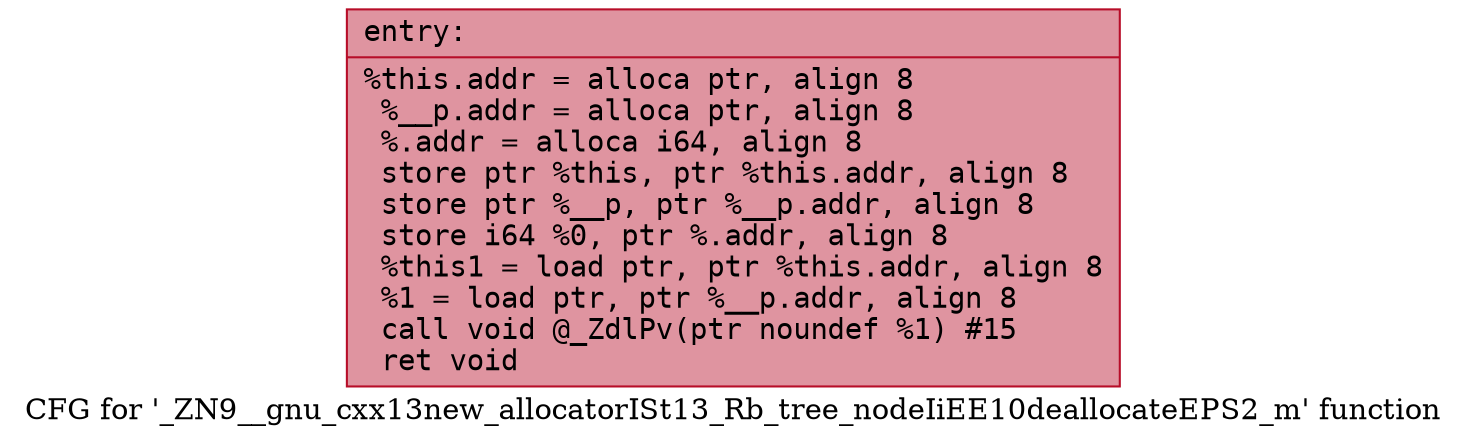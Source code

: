 digraph "CFG for '_ZN9__gnu_cxx13new_allocatorISt13_Rb_tree_nodeIiEE10deallocateEPS2_m' function" {
	label="CFG for '_ZN9__gnu_cxx13new_allocatorISt13_Rb_tree_nodeIiEE10deallocateEPS2_m' function";

	Node0x55aea91c02e0 [shape=record,color="#b70d28ff", style=filled, fillcolor="#b70d2870" fontname="Courier",label="{entry:\l|  %this.addr = alloca ptr, align 8\l  %__p.addr = alloca ptr, align 8\l  %.addr = alloca i64, align 8\l  store ptr %this, ptr %this.addr, align 8\l  store ptr %__p, ptr %__p.addr, align 8\l  store i64 %0, ptr %.addr, align 8\l  %this1 = load ptr, ptr %this.addr, align 8\l  %1 = load ptr, ptr %__p.addr, align 8\l  call void @_ZdlPv(ptr noundef %1) #15\l  ret void\l}"];
}
